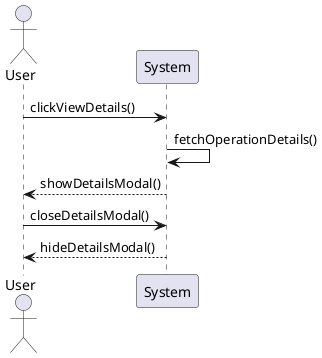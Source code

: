 @startuml SSD_ViewOperationDetails
actor User
participant System

User -> System: clickViewDetails()
System -> System: fetchOperationDetails()
System --> User: showDetailsModal()
User -> System: closeDetailsModal()
System --> User: hideDetailsModal()
@enduml